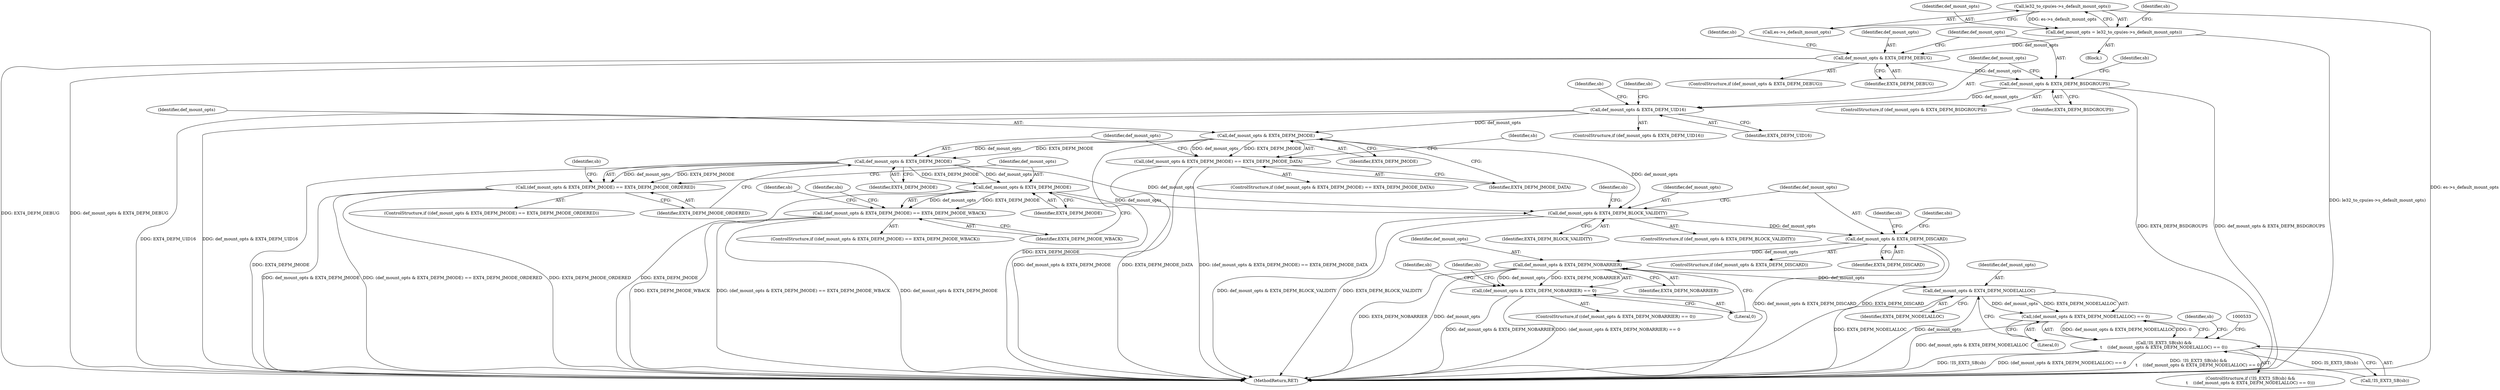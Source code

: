 digraph "0_linux_0449641130f5652b344ef6fa39fa019d7e94660a@pointer" {
"1000358" [label="(Call,le32_to_cpu(es->s_default_mount_opts))"];
"1000356" [label="(Call,def_mount_opts = le32_to_cpu(es->s_default_mount_opts))"];
"1000366" [label="(Call,def_mount_opts & EXT4_DEFM_DEBUG)"];
"1000373" [label="(Call,def_mount_opts & EXT4_DEFM_BSDGROUPS)"];
"1000387" [label="(Call,def_mount_opts & EXT4_DEFM_UID16)"];
"1000404" [label="(Call,def_mount_opts & EXT4_DEFM_JMODE)"];
"1000403" [label="(Call,(def_mount_opts & EXT4_DEFM_JMODE) == EXT4_DEFM_JMODE_DATA)"];
"1000414" [label="(Call,def_mount_opts & EXT4_DEFM_JMODE)"];
"1000413" [label="(Call,(def_mount_opts & EXT4_DEFM_JMODE) == EXT4_DEFM_JMODE_ORDERED)"];
"1000424" [label="(Call,def_mount_opts & EXT4_DEFM_JMODE)"];
"1000423" [label="(Call,(def_mount_opts & EXT4_DEFM_JMODE) == EXT4_DEFM_JMODE_WBACK)"];
"1000461" [label="(Call,def_mount_opts & EXT4_DEFM_BLOCK_VALIDITY)"];
"1000468" [label="(Call,def_mount_opts & EXT4_DEFM_DISCARD)"];
"1000509" [label="(Call,def_mount_opts & EXT4_DEFM_NOBARRIER)"];
"1000508" [label="(Call,(def_mount_opts & EXT4_DEFM_NOBARRIER) == 0)"];
"1000522" [label="(Call,def_mount_opts & EXT4_DEFM_NODELALLOC)"];
"1000521" [label="(Call,(def_mount_opts & EXT4_DEFM_NODELALLOC) == 0)"];
"1000517" [label="(Call,!IS_EXT3_SB(sb) &&\n\t    ((def_mount_opts & EXT4_DEFM_NODELALLOC) == 0))"];
"1000423" [label="(Call,(def_mount_opts & EXT4_DEFM_JMODE) == EXT4_DEFM_JMODE_WBACK)"];
"1000507" [label="(ControlStructure,if ((def_mount_opts & EXT4_DEFM_NOBARRIER) == 0))"];
"1000374" [label="(Identifier,def_mount_opts)"];
"1000403" [label="(Call,(def_mount_opts & EXT4_DEFM_JMODE) == EXT4_DEFM_JMODE_DATA)"];
"1000518" [label="(Call,!IS_EXT3_SB(sb))"];
"1000470" [label="(Identifier,EXT4_DEFM_DISCARD)"];
"1000520" [label="(Identifier,sb)"];
"1000373" [label="(Call,def_mount_opts & EXT4_DEFM_BSDGROUPS)"];
"1000357" [label="(Identifier,def_mount_opts)"];
"1000370" [label="(Identifier,sb)"];
"1000461" [label="(Call,def_mount_opts & EXT4_DEFM_BLOCK_VALIDITY)"];
"1000422" [label="(ControlStructure,if ((def_mount_opts & EXT4_DEFM_JMODE) == EXT4_DEFM_JMODE_WBACK))"];
"1000524" [label="(Identifier,EXT4_DEFM_NODELALLOC)"];
"1000386" [label="(ControlStructure,if (def_mount_opts & EXT4_DEFM_UID16))"];
"1000378" [label="(Identifier,sb)"];
"1000424" [label="(Call,def_mount_opts & EXT4_DEFM_JMODE)"];
"1000365" [label="(ControlStructure,if (def_mount_opts & EXT4_DEFM_DEBUG))"];
"1000413" [label="(Call,(def_mount_opts & EXT4_DEFM_JMODE) == EXT4_DEFM_JMODE_ORDERED)"];
"1000476" [label="(Identifier,sbi)"];
"1000415" [label="(Identifier,def_mount_opts)"];
"1000425" [label="(Identifier,def_mount_opts)"];
"1000406" [label="(Identifier,EXT4_DEFM_JMODE)"];
"1000416" [label="(Identifier,EXT4_DEFM_JMODE)"];
"1000465" [label="(Identifier,sb)"];
"1000394" [label="(Identifier,sb)"];
"1000517" [label="(Call,!IS_EXT3_SB(sb) &&\n\t    ((def_mount_opts & EXT4_DEFM_NODELALLOC) == 0))"];
"1000402" [label="(ControlStructure,if ((def_mount_opts & EXT4_DEFM_JMODE) == EXT4_DEFM_JMODE_DATA))"];
"1000525" [label="(Literal,0)"];
"1000516" [label="(ControlStructure,if (!IS_EXT3_SB(sb) &&\n\t    ((def_mount_opts & EXT4_DEFM_NODELALLOC) == 0)))"];
"1000358" [label="(Call,le32_to_cpu(es->s_default_mount_opts))"];
"1000367" [label="(Identifier,def_mount_opts)"];
"1000514" [label="(Identifier,sb)"];
"1000407" [label="(Identifier,EXT4_DEFM_JMODE_DATA)"];
"1000511" [label="(Identifier,EXT4_DEFM_NOBARRIER)"];
"1000472" [label="(Identifier,sb)"];
"1000468" [label="(Call,def_mount_opts & EXT4_DEFM_DISCARD)"];
"1000527" [label="(Identifier,sb)"];
"1000391" [label="(Identifier,sb)"];
"1002222" [label="(MethodReturn,RET)"];
"1000412" [label="(ControlStructure,if ((def_mount_opts & EXT4_DEFM_JMODE) == EXT4_DEFM_JMODE_ORDERED))"];
"1000417" [label="(Identifier,EXT4_DEFM_JMODE_ORDERED)"];
"1000363" [label="(Identifier,sb)"];
"1000388" [label="(Identifier,def_mount_opts)"];
"1000124" [label="(Block,)"];
"1000366" [label="(Call,def_mount_opts & EXT4_DEFM_DEBUG)"];
"1000389" [label="(Identifier,EXT4_DEFM_UID16)"];
"1000419" [label="(Identifier,sb)"];
"1000372" [label="(ControlStructure,if (def_mount_opts & EXT4_DEFM_BSDGROUPS))"];
"1000426" [label="(Identifier,EXT4_DEFM_JMODE)"];
"1000427" [label="(Identifier,EXT4_DEFM_JMODE_WBACK)"];
"1000404" [label="(Call,def_mount_opts & EXT4_DEFM_JMODE)"];
"1000429" [label="(Identifier,sb)"];
"1000359" [label="(Call,es->s_default_mount_opts)"];
"1000469" [label="(Identifier,def_mount_opts)"];
"1000462" [label="(Identifier,def_mount_opts)"];
"1000467" [label="(ControlStructure,if (def_mount_opts & EXT4_DEFM_DISCARD))"];
"1000510" [label="(Identifier,def_mount_opts)"];
"1000522" [label="(Call,def_mount_opts & EXT4_DEFM_NODELALLOC)"];
"1000375" [label="(Identifier,EXT4_DEFM_BSDGROUPS)"];
"1000463" [label="(Identifier,EXT4_DEFM_BLOCK_VALIDITY)"];
"1000512" [label="(Literal,0)"];
"1000414" [label="(Call,def_mount_opts & EXT4_DEFM_JMODE)"];
"1000356" [label="(Call,def_mount_opts = le32_to_cpu(es->s_default_mount_opts))"];
"1000409" [label="(Identifier,sb)"];
"1000508" [label="(Call,(def_mount_opts & EXT4_DEFM_NOBARRIER) == 0)"];
"1000436" [label="(Identifier,sbi)"];
"1000523" [label="(Identifier,def_mount_opts)"];
"1000509" [label="(Call,def_mount_opts & EXT4_DEFM_NOBARRIER)"];
"1000521" [label="(Call,(def_mount_opts & EXT4_DEFM_NODELALLOC) == 0)"];
"1000460" [label="(ControlStructure,if (def_mount_opts & EXT4_DEFM_BLOCK_VALIDITY))"];
"1000368" [label="(Identifier,EXT4_DEFM_DEBUG)"];
"1000387" [label="(Call,def_mount_opts & EXT4_DEFM_UID16)"];
"1000405" [label="(Identifier,def_mount_opts)"];
"1000358" -> "1000356"  [label="AST: "];
"1000358" -> "1000359"  [label="CFG: "];
"1000359" -> "1000358"  [label="AST: "];
"1000356" -> "1000358"  [label="CFG: "];
"1000358" -> "1002222"  [label="DDG: es->s_default_mount_opts"];
"1000358" -> "1000356"  [label="DDG: es->s_default_mount_opts"];
"1000356" -> "1000124"  [label="AST: "];
"1000357" -> "1000356"  [label="AST: "];
"1000363" -> "1000356"  [label="CFG: "];
"1000356" -> "1002222"  [label="DDG: le32_to_cpu(es->s_default_mount_opts)"];
"1000356" -> "1000366"  [label="DDG: def_mount_opts"];
"1000366" -> "1000365"  [label="AST: "];
"1000366" -> "1000368"  [label="CFG: "];
"1000367" -> "1000366"  [label="AST: "];
"1000368" -> "1000366"  [label="AST: "];
"1000370" -> "1000366"  [label="CFG: "];
"1000374" -> "1000366"  [label="CFG: "];
"1000366" -> "1002222"  [label="DDG: EXT4_DEFM_DEBUG"];
"1000366" -> "1002222"  [label="DDG: def_mount_opts & EXT4_DEFM_DEBUG"];
"1000366" -> "1000373"  [label="DDG: def_mount_opts"];
"1000373" -> "1000372"  [label="AST: "];
"1000373" -> "1000375"  [label="CFG: "];
"1000374" -> "1000373"  [label="AST: "];
"1000375" -> "1000373"  [label="AST: "];
"1000378" -> "1000373"  [label="CFG: "];
"1000388" -> "1000373"  [label="CFG: "];
"1000373" -> "1002222"  [label="DDG: EXT4_DEFM_BSDGROUPS"];
"1000373" -> "1002222"  [label="DDG: def_mount_opts & EXT4_DEFM_BSDGROUPS"];
"1000373" -> "1000387"  [label="DDG: def_mount_opts"];
"1000387" -> "1000386"  [label="AST: "];
"1000387" -> "1000389"  [label="CFG: "];
"1000388" -> "1000387"  [label="AST: "];
"1000389" -> "1000387"  [label="AST: "];
"1000391" -> "1000387"  [label="CFG: "];
"1000394" -> "1000387"  [label="CFG: "];
"1000387" -> "1002222"  [label="DDG: EXT4_DEFM_UID16"];
"1000387" -> "1002222"  [label="DDG: def_mount_opts & EXT4_DEFM_UID16"];
"1000387" -> "1000404"  [label="DDG: def_mount_opts"];
"1000404" -> "1000403"  [label="AST: "];
"1000404" -> "1000406"  [label="CFG: "];
"1000405" -> "1000404"  [label="AST: "];
"1000406" -> "1000404"  [label="AST: "];
"1000407" -> "1000404"  [label="CFG: "];
"1000404" -> "1002222"  [label="DDG: EXT4_DEFM_JMODE"];
"1000404" -> "1000403"  [label="DDG: def_mount_opts"];
"1000404" -> "1000403"  [label="DDG: EXT4_DEFM_JMODE"];
"1000404" -> "1000414"  [label="DDG: def_mount_opts"];
"1000404" -> "1000414"  [label="DDG: EXT4_DEFM_JMODE"];
"1000404" -> "1000461"  [label="DDG: def_mount_opts"];
"1000403" -> "1000402"  [label="AST: "];
"1000403" -> "1000407"  [label="CFG: "];
"1000407" -> "1000403"  [label="AST: "];
"1000409" -> "1000403"  [label="CFG: "];
"1000415" -> "1000403"  [label="CFG: "];
"1000403" -> "1002222"  [label="DDG: def_mount_opts & EXT4_DEFM_JMODE"];
"1000403" -> "1002222"  [label="DDG: EXT4_DEFM_JMODE_DATA"];
"1000403" -> "1002222"  [label="DDG: (def_mount_opts & EXT4_DEFM_JMODE) == EXT4_DEFM_JMODE_DATA"];
"1000414" -> "1000413"  [label="AST: "];
"1000414" -> "1000416"  [label="CFG: "];
"1000415" -> "1000414"  [label="AST: "];
"1000416" -> "1000414"  [label="AST: "];
"1000417" -> "1000414"  [label="CFG: "];
"1000414" -> "1002222"  [label="DDG: EXT4_DEFM_JMODE"];
"1000414" -> "1000413"  [label="DDG: def_mount_opts"];
"1000414" -> "1000413"  [label="DDG: EXT4_DEFM_JMODE"];
"1000414" -> "1000424"  [label="DDG: def_mount_opts"];
"1000414" -> "1000424"  [label="DDG: EXT4_DEFM_JMODE"];
"1000414" -> "1000461"  [label="DDG: def_mount_opts"];
"1000413" -> "1000412"  [label="AST: "];
"1000413" -> "1000417"  [label="CFG: "];
"1000417" -> "1000413"  [label="AST: "];
"1000419" -> "1000413"  [label="CFG: "];
"1000425" -> "1000413"  [label="CFG: "];
"1000413" -> "1002222"  [label="DDG: def_mount_opts & EXT4_DEFM_JMODE"];
"1000413" -> "1002222"  [label="DDG: (def_mount_opts & EXT4_DEFM_JMODE) == EXT4_DEFM_JMODE_ORDERED"];
"1000413" -> "1002222"  [label="DDG: EXT4_DEFM_JMODE_ORDERED"];
"1000424" -> "1000423"  [label="AST: "];
"1000424" -> "1000426"  [label="CFG: "];
"1000425" -> "1000424"  [label="AST: "];
"1000426" -> "1000424"  [label="AST: "];
"1000427" -> "1000424"  [label="CFG: "];
"1000424" -> "1002222"  [label="DDG: EXT4_DEFM_JMODE"];
"1000424" -> "1000423"  [label="DDG: def_mount_opts"];
"1000424" -> "1000423"  [label="DDG: EXT4_DEFM_JMODE"];
"1000424" -> "1000461"  [label="DDG: def_mount_opts"];
"1000423" -> "1000422"  [label="AST: "];
"1000423" -> "1000427"  [label="CFG: "];
"1000427" -> "1000423"  [label="AST: "];
"1000429" -> "1000423"  [label="CFG: "];
"1000436" -> "1000423"  [label="CFG: "];
"1000423" -> "1002222"  [label="DDG: EXT4_DEFM_JMODE_WBACK"];
"1000423" -> "1002222"  [label="DDG: (def_mount_opts & EXT4_DEFM_JMODE) == EXT4_DEFM_JMODE_WBACK"];
"1000423" -> "1002222"  [label="DDG: def_mount_opts & EXT4_DEFM_JMODE"];
"1000461" -> "1000460"  [label="AST: "];
"1000461" -> "1000463"  [label="CFG: "];
"1000462" -> "1000461"  [label="AST: "];
"1000463" -> "1000461"  [label="AST: "];
"1000465" -> "1000461"  [label="CFG: "];
"1000469" -> "1000461"  [label="CFG: "];
"1000461" -> "1002222"  [label="DDG: def_mount_opts & EXT4_DEFM_BLOCK_VALIDITY"];
"1000461" -> "1002222"  [label="DDG: EXT4_DEFM_BLOCK_VALIDITY"];
"1000461" -> "1000468"  [label="DDG: def_mount_opts"];
"1000468" -> "1000467"  [label="AST: "];
"1000468" -> "1000470"  [label="CFG: "];
"1000469" -> "1000468"  [label="AST: "];
"1000470" -> "1000468"  [label="AST: "];
"1000472" -> "1000468"  [label="CFG: "];
"1000476" -> "1000468"  [label="CFG: "];
"1000468" -> "1002222"  [label="DDG: def_mount_opts & EXT4_DEFM_DISCARD"];
"1000468" -> "1002222"  [label="DDG: EXT4_DEFM_DISCARD"];
"1000468" -> "1000509"  [label="DDG: def_mount_opts"];
"1000509" -> "1000508"  [label="AST: "];
"1000509" -> "1000511"  [label="CFG: "];
"1000510" -> "1000509"  [label="AST: "];
"1000511" -> "1000509"  [label="AST: "];
"1000512" -> "1000509"  [label="CFG: "];
"1000509" -> "1002222"  [label="DDG: EXT4_DEFM_NOBARRIER"];
"1000509" -> "1002222"  [label="DDG: def_mount_opts"];
"1000509" -> "1000508"  [label="DDG: def_mount_opts"];
"1000509" -> "1000508"  [label="DDG: EXT4_DEFM_NOBARRIER"];
"1000509" -> "1000522"  [label="DDG: def_mount_opts"];
"1000508" -> "1000507"  [label="AST: "];
"1000508" -> "1000512"  [label="CFG: "];
"1000512" -> "1000508"  [label="AST: "];
"1000514" -> "1000508"  [label="CFG: "];
"1000520" -> "1000508"  [label="CFG: "];
"1000508" -> "1002222"  [label="DDG: def_mount_opts & EXT4_DEFM_NOBARRIER"];
"1000508" -> "1002222"  [label="DDG: (def_mount_opts & EXT4_DEFM_NOBARRIER) == 0"];
"1000522" -> "1000521"  [label="AST: "];
"1000522" -> "1000524"  [label="CFG: "];
"1000523" -> "1000522"  [label="AST: "];
"1000524" -> "1000522"  [label="AST: "];
"1000525" -> "1000522"  [label="CFG: "];
"1000522" -> "1002222"  [label="DDG: EXT4_DEFM_NODELALLOC"];
"1000522" -> "1002222"  [label="DDG: def_mount_opts"];
"1000522" -> "1000521"  [label="DDG: def_mount_opts"];
"1000522" -> "1000521"  [label="DDG: EXT4_DEFM_NODELALLOC"];
"1000521" -> "1000517"  [label="AST: "];
"1000521" -> "1000525"  [label="CFG: "];
"1000525" -> "1000521"  [label="AST: "];
"1000517" -> "1000521"  [label="CFG: "];
"1000521" -> "1002222"  [label="DDG: def_mount_opts & EXT4_DEFM_NODELALLOC"];
"1000521" -> "1000517"  [label="DDG: def_mount_opts & EXT4_DEFM_NODELALLOC"];
"1000521" -> "1000517"  [label="DDG: 0"];
"1000517" -> "1000516"  [label="AST: "];
"1000517" -> "1000518"  [label="CFG: "];
"1000518" -> "1000517"  [label="AST: "];
"1000527" -> "1000517"  [label="CFG: "];
"1000533" -> "1000517"  [label="CFG: "];
"1000517" -> "1002222"  [label="DDG: !IS_EXT3_SB(sb)"];
"1000517" -> "1002222"  [label="DDG: (def_mount_opts & EXT4_DEFM_NODELALLOC) == 0"];
"1000517" -> "1002222"  [label="DDG: !IS_EXT3_SB(sb) &&\n\t    ((def_mount_opts & EXT4_DEFM_NODELALLOC) == 0)"];
"1000518" -> "1000517"  [label="DDG: IS_EXT3_SB(sb)"];
}
